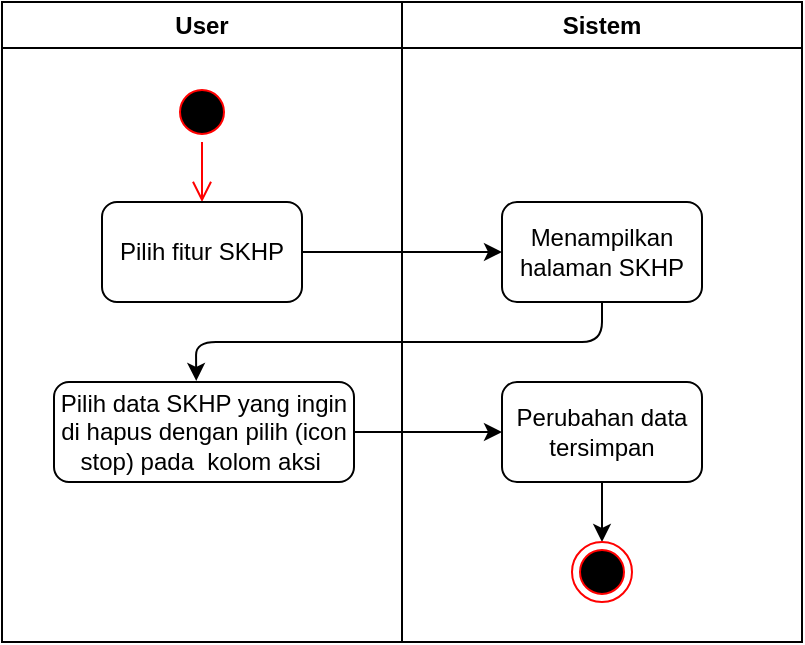 <mxfile>
    <diagram id="xhj35N5algJcF68Ogupc" name="Page-1">
        <mxGraphModel dx="1072" dy="347" grid="1" gridSize="10" guides="1" tooltips="1" connect="1" arrows="1" fold="1" page="1" pageScale="1" pageWidth="850" pageHeight="1100" math="0" shadow="0">
            <root>
                <mxCell id="0"/>
                <mxCell id="1" parent="0"/>
                <mxCell id="2" value="Sistem" style="swimlane;whiteSpace=wrap;html=1;" parent="1" vertex="1">
                    <mxGeometry x="280" y="80" width="200" height="320" as="geometry"/>
                </mxCell>
                <mxCell id="3" value="Menampilkan halaman SKHP" style="rounded=1;whiteSpace=wrap;html=1;" parent="2" vertex="1">
                    <mxGeometry x="50" y="100" width="100" height="50" as="geometry"/>
                </mxCell>
                <mxCell id="4" value="" style="edgeStyle=none;html=1;" parent="2" source="5" target="6" edge="1">
                    <mxGeometry relative="1" as="geometry"/>
                </mxCell>
                <mxCell id="5" value="Perubahan data tersimpan" style="rounded=1;whiteSpace=wrap;html=1;" parent="2" vertex="1">
                    <mxGeometry x="50" y="190" width="100" height="50" as="geometry"/>
                </mxCell>
                <mxCell id="6" value="" style="ellipse;html=1;shape=endState;fillColor=#000000;strokeColor=#ff0000;" parent="2" vertex="1">
                    <mxGeometry x="85" y="270" width="30" height="30" as="geometry"/>
                </mxCell>
                <mxCell id="7" value="User" style="swimlane;whiteSpace=wrap;html=1;" parent="1" vertex="1">
                    <mxGeometry x="80" y="80" width="200" height="320" as="geometry"/>
                </mxCell>
                <mxCell id="8" value="" style="ellipse;html=1;shape=startState;fillColor=#000000;strokeColor=#ff0000;" parent="7" vertex="1">
                    <mxGeometry x="85" y="40" width="30" height="30" as="geometry"/>
                </mxCell>
                <mxCell id="9" value="" style="edgeStyle=orthogonalEdgeStyle;html=1;verticalAlign=bottom;endArrow=open;endSize=8;strokeColor=#ff0000;entryX=0.5;entryY=0;entryDx=0;entryDy=0;" parent="7" source="8" target="10" edge="1">
                    <mxGeometry relative="1" as="geometry">
                        <mxPoint x="100" y="130" as="targetPoint"/>
                    </mxGeometry>
                </mxCell>
                <mxCell id="10" value="Pilih fitur SKHP" style="rounded=1;whiteSpace=wrap;html=1;" parent="7" vertex="1">
                    <mxGeometry x="50" y="100" width="100" height="50" as="geometry"/>
                </mxCell>
                <mxCell id="11" value="&lt;span style=&quot;color: rgb(0, 0, 0);&quot;&gt;Pilih data SKHP yang ingin di hapus dengan pilih (icon stop) pada&amp;nbsp; kolom aksi&amp;nbsp;&lt;/span&gt;" style="rounded=1;whiteSpace=wrap;html=1;" parent="7" vertex="1">
                    <mxGeometry x="26" y="190" width="150" height="50" as="geometry"/>
                </mxCell>
                <mxCell id="12" value="" style="edgeStyle=none;html=1;" parent="1" source="10" target="3" edge="1">
                    <mxGeometry relative="1" as="geometry"/>
                </mxCell>
                <mxCell id="13" value="" style="edgeStyle=none;html=1;entryX=0.474;entryY=-0.011;entryDx=0;entryDy=0;entryPerimeter=0;" parent="1" source="3" target="11" edge="1">
                    <mxGeometry relative="1" as="geometry">
                        <Array as="points">
                            <mxPoint x="380" y="250"/>
                            <mxPoint x="177" y="250"/>
                        </Array>
                    </mxGeometry>
                </mxCell>
                <mxCell id="14" value="" style="edgeStyle=none;html=1;" parent="1" source="11" target="5" edge="1">
                    <mxGeometry relative="1" as="geometry"/>
                </mxCell>
            </root>
        </mxGraphModel>
    </diagram>
</mxfile>
